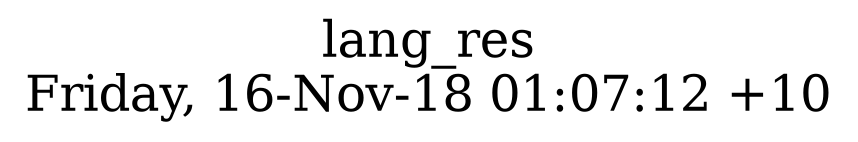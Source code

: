 digraph G {
fontsize="24";
label="lang_res\nFriday, 16-Nov-18 01:07:12 +10";
nojustify=true;
ordering=out;
rankdir=LR;
size="30";
}
